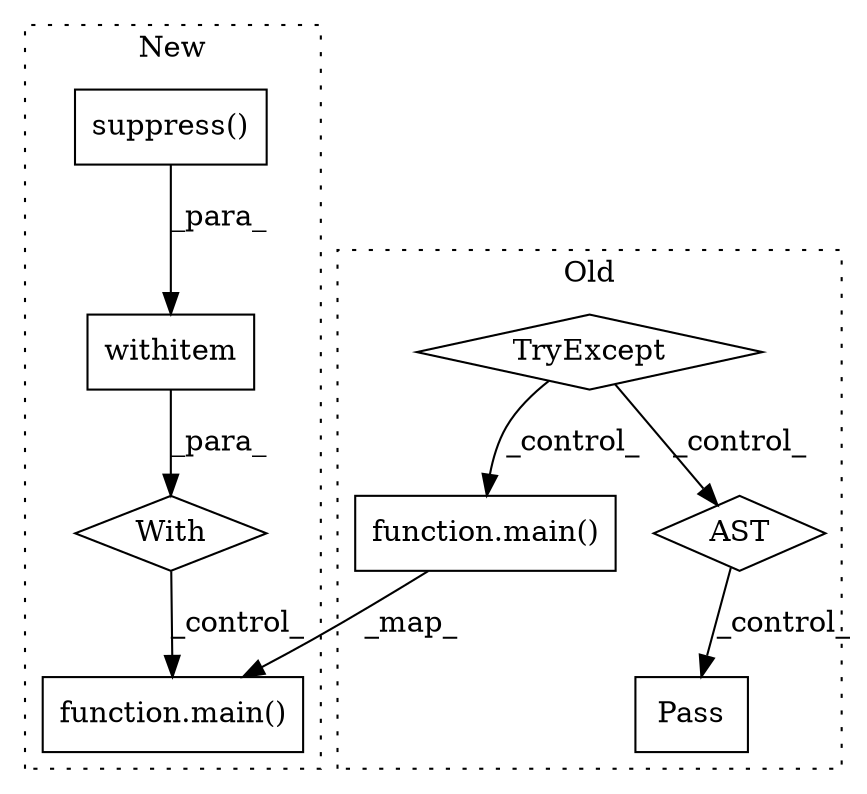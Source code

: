 digraph G {
subgraph cluster0 {
1 [label="Pass" a="62" s="2288" l="4" shape="box"];
3 [label="AST" a="2" s="2257,0" l="7,0" shape="diamond"];
6 [label="TryExcept" a="71" s="2225" l="17" shape="diamond"];
8 [label="function.main()" a="75" s="2242" l="6" shape="box"];
label = "Old";
style="dotted";
}
subgraph cluster1 {
2 [label="suppress()" a="75" s="2235,2265" l="20,1" shape="box"];
4 [label="withitem" a="49" s="2235" l="10" shape="box"];
5 [label="With" a="39" s="2235,2245" l="0,31" shape="diamond"];
7 [label="function.main()" a="75" s="2276" l="6" shape="box"];
label = "New";
style="dotted";
}
2 -> 4 [label="_para_"];
3 -> 1 [label="_control_"];
4 -> 5 [label="_para_"];
5 -> 7 [label="_control_"];
6 -> 8 [label="_control_"];
6 -> 3 [label="_control_"];
8 -> 7 [label="_map_"];
}